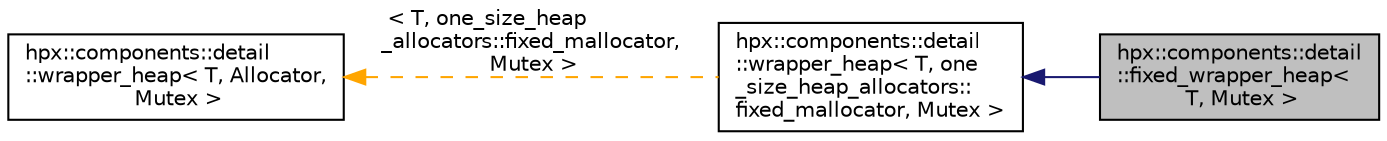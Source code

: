 digraph "hpx::components::detail::fixed_wrapper_heap&lt; T, Mutex &gt;"
{
  edge [fontname="Helvetica",fontsize="10",labelfontname="Helvetica",labelfontsize="10"];
  node [fontname="Helvetica",fontsize="10",shape=record];
  rankdir="LR";
  Node0 [label="hpx::components::detail\l::fixed_wrapper_heap\<\l T, Mutex \>",height=0.2,width=0.4,color="black", fillcolor="grey75", style="filled", fontcolor="black"];
  Node1 -> Node0 [dir="back",color="midnightblue",fontsize="10",style="solid",fontname="Helvetica"];
  Node1 [label="hpx::components::detail\l::wrapper_heap\< T, one\l_size_heap_allocators::\lfixed_mallocator, Mutex \>",height=0.2,width=0.4,color="black", fillcolor="white", style="filled",URL="$d1/d6d/classhpx_1_1components_1_1detail_1_1wrapper__heap.html"];
  Node2 -> Node1 [dir="back",color="orange",fontsize="10",style="dashed",label=" \< T, one_size_heap\l_allocators::fixed_mallocator,\l Mutex \>" ,fontname="Helvetica"];
  Node2 [label="hpx::components::detail\l::wrapper_heap\< T, Allocator,\l Mutex \>",height=0.2,width=0.4,color="black", fillcolor="white", style="filled",URL="$d1/d6d/classhpx_1_1components_1_1detail_1_1wrapper__heap.html"];
}
